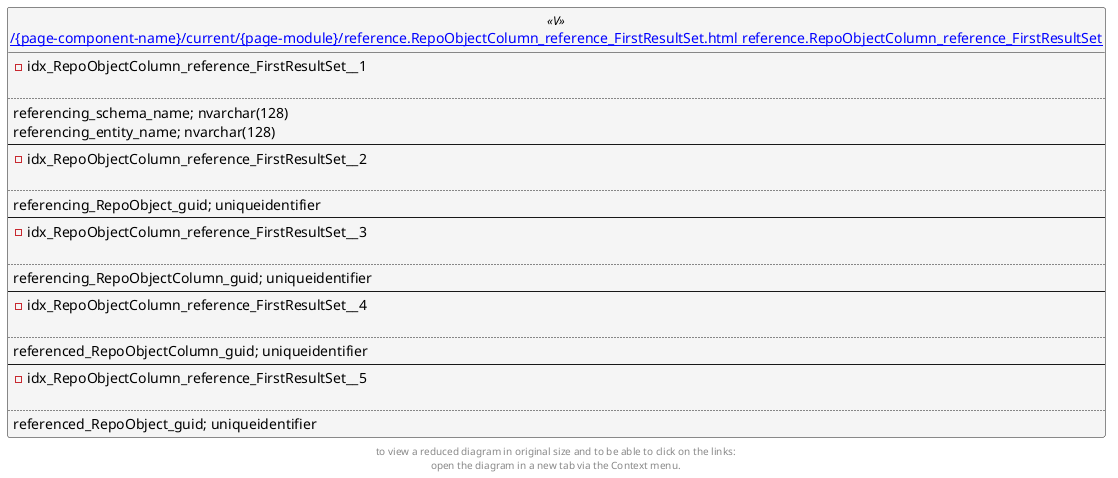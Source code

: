 @startuml
left to right direction
'top to bottom direction
hide circle
'avoide "." issues:
set namespaceSeparator none


skinparam class {
  BackgroundColor White
  BackgroundColor<<FN>> Yellow
  BackgroundColor<<FS>> Yellow
  BackgroundColor<<FT>> LightGray
  BackgroundColor<<IF>> Yellow
  BackgroundColor<<IS>> Yellow
  BackgroundColor<<P>> Aqua
  BackgroundColor<<PC>> Aqua
  BackgroundColor<<SN>> Yellow
  BackgroundColor<<SO>> SlateBlue
  BackgroundColor<<TF>> LightGray
  BackgroundColor<<TR>> Tomato
  BackgroundColor<<U>> White
  BackgroundColor<<V>> WhiteSmoke
  BackgroundColor<<X>> Aqua
}


entity "[[{site-url}/{page-component-name}/current/{page-module}/reference.RepoObjectColumn_reference_FirstResultSet.html reference.RepoObjectColumn_reference_FirstResultSet]]" as reference.RepoObjectColumn_reference_FirstResultSet << V >> {
- idx_RepoObjectColumn_reference_FirstResultSet__1

..
referencing_schema_name; nvarchar(128)
referencing_entity_name; nvarchar(128)
--
- idx_RepoObjectColumn_reference_FirstResultSet__2

..
referencing_RepoObject_guid; uniqueidentifier
--
- idx_RepoObjectColumn_reference_FirstResultSet__3

..
referencing_RepoObjectColumn_guid; uniqueidentifier
--
- idx_RepoObjectColumn_reference_FirstResultSet__4

..
referenced_RepoObjectColumn_guid; uniqueidentifier
--
- idx_RepoObjectColumn_reference_FirstResultSet__5

..
referenced_RepoObject_guid; uniqueidentifier
}


footer
to view a reduced diagram in original size and to be able to click on the links:
open the diagram in a new tab via the Context menu.
end footer

@enduml

